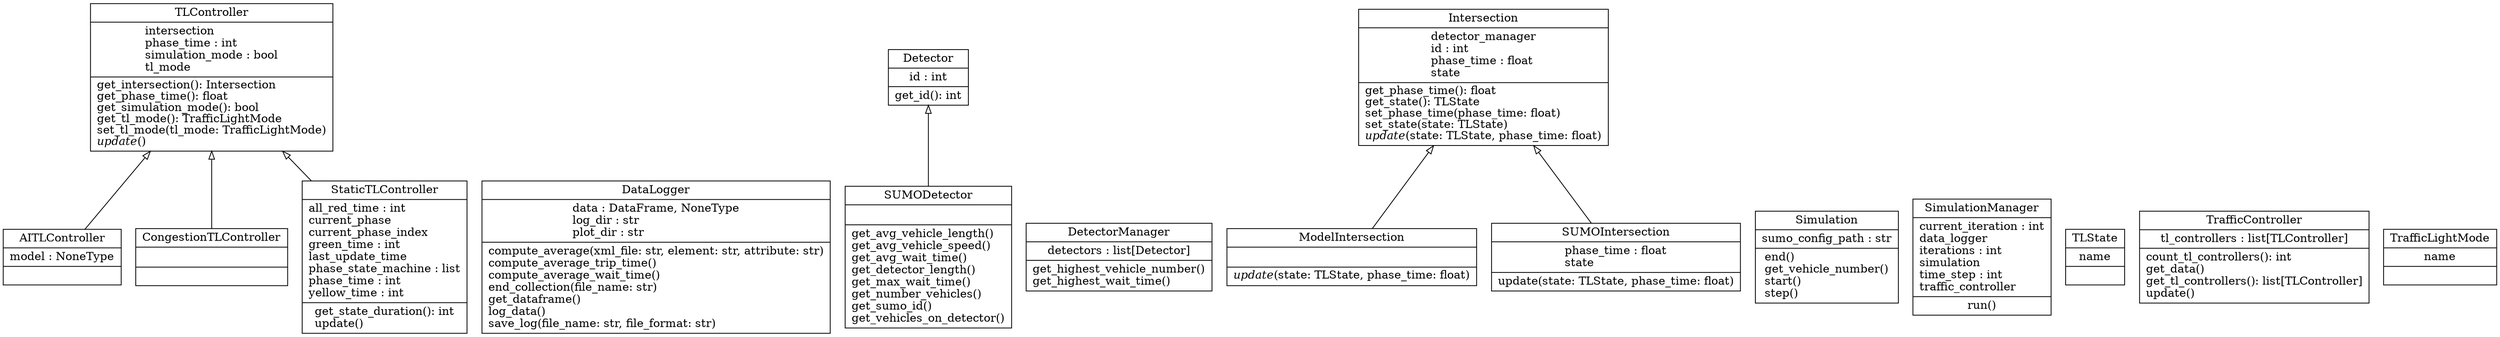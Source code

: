 digraph "classes" {
rankdir=BT
charset="utf-8"
"TrafficControl.TLController.AITLController" [color="black", fontcolor="black", label=<{AITLController|model : NoneType<br ALIGN="LEFT"/>|}>, shape="record", style="solid"];
"TrafficControl.TLController.CongestionTLController" [color="black", fontcolor="black", label=<{CongestionTLController|<br ALIGN="LEFT"/>|}>, shape="record", style="solid"];
"TrafficControl.DataLogger.DataLogger" [color="black", fontcolor="black", label=<{DataLogger|data : DataFrame, NoneType<br ALIGN="LEFT"/>log_dir : str<br ALIGN="LEFT"/>plot_dir : str<br ALIGN="LEFT"/>|compute_average(xml_file: str, element: str, attribute: str)<br ALIGN="LEFT"/>compute_average_trip_time()<br ALIGN="LEFT"/>compute_average_wait_time()<br ALIGN="LEFT"/>end_collection(file_name: str)<br ALIGN="LEFT"/>get_dataframe()<br ALIGN="LEFT"/>log_data()<br ALIGN="LEFT"/>save_log(file_name: str, file_format: str)<br ALIGN="LEFT"/>}>, shape="record", style="solid"];
"TrafficControl.Detector.Detector" [color="black", fontcolor="black", label=<{Detector|id : int<br ALIGN="LEFT"/>|get_id(): int<br ALIGN="LEFT"/>}>, shape="record", style="solid"];
"TrafficControl.DetectorManager.DetectorManager" [color="black", fontcolor="black", label=<{DetectorManager|detectors : list[Detector]<br ALIGN="LEFT"/>|get_highest_vehicle_number()<br ALIGN="LEFT"/>get_highest_wait_time()<br ALIGN="LEFT"/>}>, shape="record", style="solid"];
"TrafficControl.Intersection.Intersection" [color="black", fontcolor="black", label=<{Intersection|detector_manager<br ALIGN="LEFT"/>id : int<br ALIGN="LEFT"/>phase_time : float<br ALIGN="LEFT"/>state<br ALIGN="LEFT"/>|get_phase_time(): float<br ALIGN="LEFT"/>get_state(): TLState<br ALIGN="LEFT"/>set_phase_time(phase_time: float)<br ALIGN="LEFT"/>set_state(state: TLState)<br ALIGN="LEFT"/><I>update</I>(state: TLState, phase_time: float)<br ALIGN="LEFT"/>}>, shape="record", style="solid"];
"TrafficControl.Intersection.ModelIntersection" [color="black", fontcolor="black", label=<{ModelIntersection|<br ALIGN="LEFT"/>|<I>update</I>(state: TLState, phase_time: float)<br ALIGN="LEFT"/>}>, shape="record", style="solid"];
"TrafficControl.Detector.SUMODetector" [color="black", fontcolor="black", label=<{SUMODetector|<br ALIGN="LEFT"/>|get_avg_vehicle_length()<br ALIGN="LEFT"/>get_avg_vehicle_speed()<br ALIGN="LEFT"/>get_avg_wait_time()<br ALIGN="LEFT"/>get_detector_length()<br ALIGN="LEFT"/>get_max_wait_time()<br ALIGN="LEFT"/>get_number_vehicles()<br ALIGN="LEFT"/>get_sumo_id()<br ALIGN="LEFT"/>get_vehicles_on_detector()<br ALIGN="LEFT"/>}>, shape="record", style="solid"];
"TrafficControl.Intersection.SUMOIntersection" [color="black", fontcolor="black", label=<{SUMOIntersection|phase_time : float<br ALIGN="LEFT"/>state<br ALIGN="LEFT"/>|update(state: TLState, phase_time: float)<br ALIGN="LEFT"/>}>, shape="record", style="solid"];
"TrafficControl.Simulation.Simulation" [color="black", fontcolor="black", label=<{Simulation|sumo_config_path : str<br ALIGN="LEFT"/>|end()<br ALIGN="LEFT"/>get_vehicle_number()<br ALIGN="LEFT"/>start()<br ALIGN="LEFT"/>step()<br ALIGN="LEFT"/>}>, shape="record", style="solid"];
"TrafficControl.SimulationManager.SimulationManager" [color="black", fontcolor="black", label=<{SimulationManager|current_iteration : int<br ALIGN="LEFT"/>data_logger<br ALIGN="LEFT"/>iterations : int<br ALIGN="LEFT"/>simulation<br ALIGN="LEFT"/>time_step : int<br ALIGN="LEFT"/>traffic_controller<br ALIGN="LEFT"/>|run()<br ALIGN="LEFT"/>}>, shape="record", style="solid"];
"TrafficControl.TLController.StaticTLController" [color="black", fontcolor="black", label=<{StaticTLController|all_red_time : int<br ALIGN="LEFT"/>current_phase<br ALIGN="LEFT"/>current_phase_index<br ALIGN="LEFT"/>green_time : int<br ALIGN="LEFT"/>last_update_time<br ALIGN="LEFT"/>phase_state_machine : list<br ALIGN="LEFT"/>phase_time : int<br ALIGN="LEFT"/>yellow_time : int<br ALIGN="LEFT"/>|get_state_duration(): int<br ALIGN="LEFT"/>update()<br ALIGN="LEFT"/>}>, shape="record", style="solid"];
"TrafficControl.TLController.TLController" [color="black", fontcolor="black", label=<{TLController|intersection<br ALIGN="LEFT"/>phase_time : int<br ALIGN="LEFT"/>simulation_mode : bool<br ALIGN="LEFT"/>tl_mode<br ALIGN="LEFT"/>|get_intersection(): Intersection<br ALIGN="LEFT"/>get_phase_time(): float<br ALIGN="LEFT"/>get_simulation_mode(): bool<br ALIGN="LEFT"/>get_tl_mode(): TrafficLightMode<br ALIGN="LEFT"/>set_tl_mode(tl_mode: TrafficLightMode)<br ALIGN="LEFT"/><I>update</I>()<br ALIGN="LEFT"/>}>, shape="record", style="solid"];
"TrafficControl.TLState.TLState" [color="black", fontcolor="black", label=<{TLState|name<br ALIGN="LEFT"/>|}>, shape="record", style="solid"];
"TrafficControl.TrafficController.TrafficController" [color="black", fontcolor="black", label=<{TrafficController|tl_controllers : list[TLController]<br ALIGN="LEFT"/>|count_tl_controllers(): int<br ALIGN="LEFT"/>get_data()<br ALIGN="LEFT"/>get_tl_controllers(): list[TLController]<br ALIGN="LEFT"/>update()<br ALIGN="LEFT"/>}>, shape="record", style="solid"];
"TrafficControl.TrafficLightMode.TrafficLightMode" [color="black", fontcolor="black", label=<{TrafficLightMode|name<br ALIGN="LEFT"/>|}>, shape="record", style="solid"];
"TrafficControl.Detector.SUMODetector" -> "TrafficControl.Detector.Detector" [arrowhead="empty", arrowtail="none"];
"TrafficControl.Intersection.ModelIntersection" -> "TrafficControl.Intersection.Intersection" [arrowhead="empty", arrowtail="none"];
"TrafficControl.Intersection.SUMOIntersection" -> "TrafficControl.Intersection.Intersection" [arrowhead="empty", arrowtail="none"];
"TrafficControl.TLController.AITLController" -> "TrafficControl.TLController.TLController" [arrowhead="empty", arrowtail="none"];
"TrafficControl.TLController.CongestionTLController" -> "TrafficControl.TLController.TLController" [arrowhead="empty", arrowtail="none"];
"TrafficControl.TLController.StaticTLController" -> "TrafficControl.TLController.TLController" [arrowhead="empty", arrowtail="none"];
}

